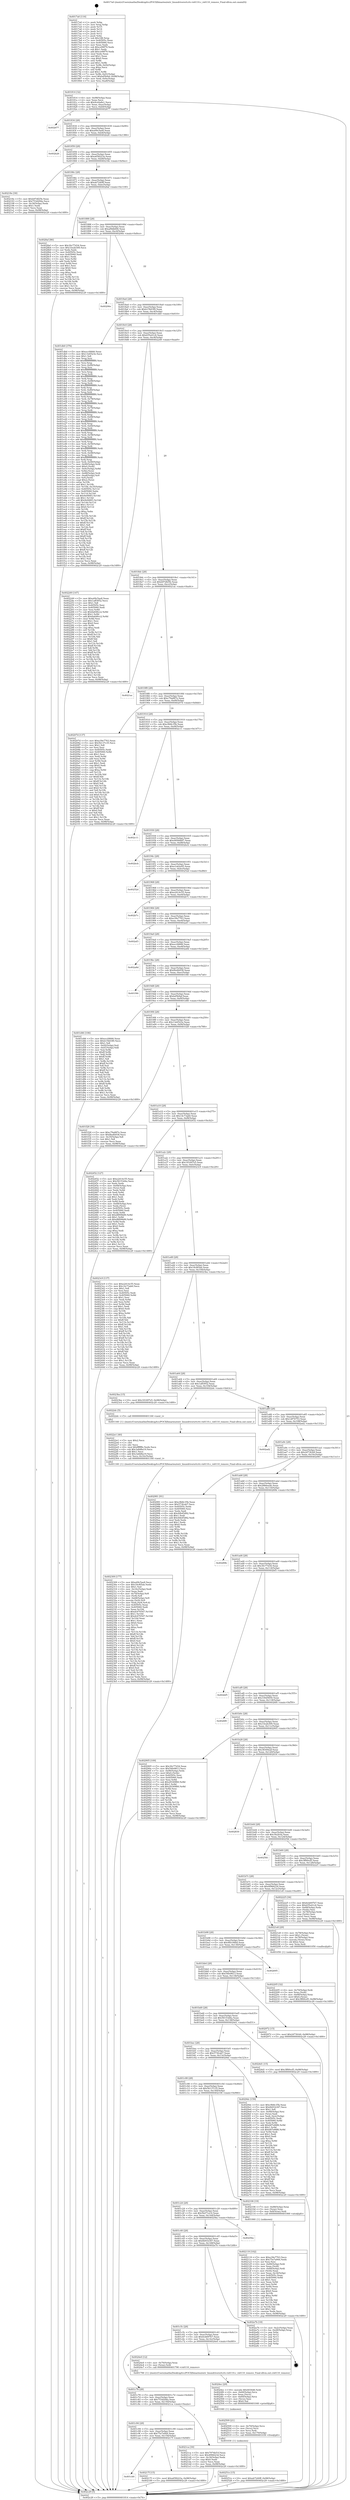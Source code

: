 digraph "0x4017a0" {
  label = "0x4017a0 (/mnt/c/Users/mathe/Desktop/tcc/POCII/binaries/extr_linuxdriversrtcrtc-rx6110.c_rx6110_remove_Final-ollvm.out::main(0))"
  labelloc = "t"
  node[shape=record]

  Entry [label="",width=0.3,height=0.3,shape=circle,fillcolor=black,style=filled]
  "0x401814" [label="{
     0x401814 [32]\l
     | [instrs]\l
     &nbsp;&nbsp;0x401814 \<+6\>: mov -0x98(%rbp),%eax\l
     &nbsp;&nbsp;0x40181a \<+2\>: mov %eax,%ecx\l
     &nbsp;&nbsp;0x40181c \<+6\>: sub $0x9ce0a8e1,%ecx\l
     &nbsp;&nbsp;0x401822 \<+6\>: mov %eax,-0xac(%rbp)\l
     &nbsp;&nbsp;0x401828 \<+6\>: mov %ecx,-0xb0(%rbp)\l
     &nbsp;&nbsp;0x40182e \<+6\>: je 0000000000402677 \<main+0xed7\>\l
  }"]
  "0x402677" [label="{
     0x402677\l
  }", style=dashed]
  "0x401834" [label="{
     0x401834 [28]\l
     | [instrs]\l
     &nbsp;&nbsp;0x401834 \<+5\>: jmp 0000000000401839 \<main+0x99\>\l
     &nbsp;&nbsp;0x401839 \<+6\>: mov -0xac(%rbp),%eax\l
     &nbsp;&nbsp;0x40183f \<+5\>: sub $0xa09c5ae8,%eax\l
     &nbsp;&nbsp;0x401844 \<+6\>: mov %eax,-0xb4(%rbp)\l
     &nbsp;&nbsp;0x40184a \<+6\>: je 0000000000402b26 \<main+0x1386\>\l
  }"]
  Exit [label="",width=0.3,height=0.3,shape=circle,fillcolor=black,style=filled,peripheries=2]
  "0x402b26" [label="{
     0x402b26\l
  }", style=dashed]
  "0x401850" [label="{
     0x401850 [28]\l
     | [instrs]\l
     &nbsp;&nbsp;0x401850 \<+5\>: jmp 0000000000401855 \<main+0xb5\>\l
     &nbsp;&nbsp;0x401855 \<+6\>: mov -0xac(%rbp),%eax\l
     &nbsp;&nbsp;0x40185b \<+5\>: sub $0xa658223a,%eax\l
     &nbsp;&nbsp;0x401860 \<+6\>: mov %eax,-0xb8(%rbp)\l
     &nbsp;&nbsp;0x401866 \<+6\>: je 000000000040218e \<main+0x9ee\>\l
  }"]
  "0x40251e" [label="{
     0x40251e [15]\l
     | [instrs]\l
     &nbsp;&nbsp;0x40251e \<+10\>: movl $0xab7240ff,-0x98(%rbp)\l
     &nbsp;&nbsp;0x402528 \<+5\>: jmp 0000000000402c29 \<main+0x1489\>\l
  }"]
  "0x40218e" [label="{
     0x40218e [30]\l
     | [instrs]\l
     &nbsp;&nbsp;0x40218e \<+5\>: mov $0xb97df25b,%eax\l
     &nbsp;&nbsp;0x402193 \<+5\>: mov $0x753d294a,%ecx\l
     &nbsp;&nbsp;0x402198 \<+3\>: mov -0x34(%rbp),%edx\l
     &nbsp;&nbsp;0x40219b \<+3\>: cmp $0x1,%edx\l
     &nbsp;&nbsp;0x40219e \<+3\>: cmovl %ecx,%eax\l
     &nbsp;&nbsp;0x4021a1 \<+6\>: mov %eax,-0x98(%rbp)\l
     &nbsp;&nbsp;0x4021a7 \<+5\>: jmp 0000000000402c29 \<main+0x1489\>\l
  }"]
  "0x40186c" [label="{
     0x40186c [28]\l
     | [instrs]\l
     &nbsp;&nbsp;0x40186c \<+5\>: jmp 0000000000401871 \<main+0xd1\>\l
     &nbsp;&nbsp;0x401871 \<+6\>: mov -0xac(%rbp),%eax\l
     &nbsp;&nbsp;0x401877 \<+5\>: sub $0xab7240ff,%eax\l
     &nbsp;&nbsp;0x40187c \<+6\>: mov %eax,-0xbc(%rbp)\l
     &nbsp;&nbsp;0x401882 \<+6\>: je 00000000004028af \<main+0x110f\>\l
  }"]
  "0x402509" [label="{
     0x402509 [21]\l
     | [instrs]\l
     &nbsp;&nbsp;0x402509 \<+4\>: mov -0x70(%rbp),%rcx\l
     &nbsp;&nbsp;0x40250d \<+3\>: mov (%rcx),%rcx\l
     &nbsp;&nbsp;0x402510 \<+3\>: mov %rcx,%rdi\l
     &nbsp;&nbsp;0x402513 \<+6\>: mov %eax,-0x170(%rbp)\l
     &nbsp;&nbsp;0x402519 \<+5\>: call 0000000000401030 \<free@plt\>\l
     | [calls]\l
     &nbsp;&nbsp;0x401030 \{1\} (unknown)\l
  }"]
  "0x4028af" [label="{
     0x4028af [86]\l
     | [instrs]\l
     &nbsp;&nbsp;0x4028af \<+5\>: mov $0x30c77d34,%eax\l
     &nbsp;&nbsp;0x4028b4 \<+5\>: mov $0x33e2b309,%ecx\l
     &nbsp;&nbsp;0x4028b9 \<+2\>: xor %edx,%edx\l
     &nbsp;&nbsp;0x4028bb \<+7\>: mov 0x40505c,%esi\l
     &nbsp;&nbsp;0x4028c2 \<+7\>: mov 0x405060,%edi\l
     &nbsp;&nbsp;0x4028c9 \<+3\>: sub $0x1,%edx\l
     &nbsp;&nbsp;0x4028cc \<+3\>: mov %esi,%r8d\l
     &nbsp;&nbsp;0x4028cf \<+3\>: add %edx,%r8d\l
     &nbsp;&nbsp;0x4028d2 \<+4\>: imul %r8d,%esi\l
     &nbsp;&nbsp;0x4028d6 \<+3\>: and $0x1,%esi\l
     &nbsp;&nbsp;0x4028d9 \<+3\>: cmp $0x0,%esi\l
     &nbsp;&nbsp;0x4028dc \<+4\>: sete %r9b\l
     &nbsp;&nbsp;0x4028e0 \<+3\>: cmp $0xa,%edi\l
     &nbsp;&nbsp;0x4028e3 \<+4\>: setl %r10b\l
     &nbsp;&nbsp;0x4028e7 \<+3\>: mov %r9b,%r11b\l
     &nbsp;&nbsp;0x4028ea \<+3\>: and %r10b,%r11b\l
     &nbsp;&nbsp;0x4028ed \<+3\>: xor %r10b,%r9b\l
     &nbsp;&nbsp;0x4028f0 \<+3\>: or %r9b,%r11b\l
     &nbsp;&nbsp;0x4028f3 \<+4\>: test $0x1,%r11b\l
     &nbsp;&nbsp;0x4028f7 \<+3\>: cmovne %ecx,%eax\l
     &nbsp;&nbsp;0x4028fa \<+6\>: mov %eax,-0x98(%rbp)\l
     &nbsp;&nbsp;0x402900 \<+5\>: jmp 0000000000402c29 \<main+0x1489\>\l
  }"]
  "0x401888" [label="{
     0x401888 [28]\l
     | [instrs]\l
     &nbsp;&nbsp;0x401888 \<+5\>: jmp 000000000040188d \<main+0xed\>\l
     &nbsp;&nbsp;0x40188d \<+6\>: mov -0xac(%rbp),%eax\l
     &nbsp;&nbsp;0x401893 \<+5\>: sub $0xaf9db606,%eax\l
     &nbsp;&nbsp;0x401898 \<+6\>: mov %eax,-0xc0(%rbp)\l
     &nbsp;&nbsp;0x40189e \<+6\>: je 000000000040206e \<main+0x8ce\>\l
  }"]
  "0x4024ec" [label="{
     0x4024ec [29]\l
     | [instrs]\l
     &nbsp;&nbsp;0x4024ec \<+10\>: movabs $0x4030d6,%rdi\l
     &nbsp;&nbsp;0x4024f6 \<+4\>: mov -0x60(%rbp),%rcx\l
     &nbsp;&nbsp;0x4024fa \<+2\>: mov %eax,(%rcx)\l
     &nbsp;&nbsp;0x4024fc \<+4\>: mov -0x60(%rbp),%rcx\l
     &nbsp;&nbsp;0x402500 \<+2\>: mov (%rcx),%esi\l
     &nbsp;&nbsp;0x402502 \<+2\>: mov $0x0,%al\l
     &nbsp;&nbsp;0x402504 \<+5\>: call 0000000000401040 \<printf@plt\>\l
     | [calls]\l
     &nbsp;&nbsp;0x401040 \{1\} (unknown)\l
  }"]
  "0x40206e" [label="{
     0x40206e\l
  }", style=dashed]
  "0x4018a4" [label="{
     0x4018a4 [28]\l
     | [instrs]\l
     &nbsp;&nbsp;0x4018a4 \<+5\>: jmp 00000000004018a9 \<main+0x109\>\l
     &nbsp;&nbsp;0x4018a9 \<+6\>: mov -0xac(%rbp),%eax\l
     &nbsp;&nbsp;0x4018af \<+5\>: sub $0xb15b03f0,%eax\l
     &nbsp;&nbsp;0x4018b4 \<+6\>: mov %eax,-0xc4(%rbp)\l
     &nbsp;&nbsp;0x4018ba \<+6\>: je 0000000000401db0 \<main+0x610\>\l
  }"]
  "0x402309" [label="{
     0x402309 [177]\l
     | [instrs]\l
     &nbsp;&nbsp;0x402309 \<+5\>: mov $0xa09c5ae8,%ecx\l
     &nbsp;&nbsp;0x40230e \<+5\>: mov $0x18cf65ab,%edx\l
     &nbsp;&nbsp;0x402313 \<+3\>: mov $0x1,%sil\l
     &nbsp;&nbsp;0x402316 \<+6\>: mov -0x16c(%rbp),%edi\l
     &nbsp;&nbsp;0x40231c \<+3\>: imul %eax,%edi\l
     &nbsp;&nbsp;0x40231f \<+4\>: mov -0x70(%rbp),%r8\l
     &nbsp;&nbsp;0x402323 \<+3\>: mov (%r8),%r8\l
     &nbsp;&nbsp;0x402326 \<+4\>: mov -0x68(%rbp),%r9\l
     &nbsp;&nbsp;0x40232a \<+3\>: movslq (%r9),%r9\l
     &nbsp;&nbsp;0x40232d \<+4\>: mov %edi,(%r8,%r9,4)\l
     &nbsp;&nbsp;0x402331 \<+7\>: mov 0x40505c,%eax\l
     &nbsp;&nbsp;0x402338 \<+7\>: mov 0x405060,%edi\l
     &nbsp;&nbsp;0x40233f \<+3\>: mov %eax,%r10d\l
     &nbsp;&nbsp;0x402342 \<+7\>: sub $0xdc670547,%r10d\l
     &nbsp;&nbsp;0x402349 \<+4\>: sub $0x1,%r10d\l
     &nbsp;&nbsp;0x40234d \<+7\>: add $0xdc670547,%r10d\l
     &nbsp;&nbsp;0x402354 \<+4\>: imul %r10d,%eax\l
     &nbsp;&nbsp;0x402358 \<+3\>: and $0x1,%eax\l
     &nbsp;&nbsp;0x40235b \<+3\>: cmp $0x0,%eax\l
     &nbsp;&nbsp;0x40235e \<+4\>: sete %r11b\l
     &nbsp;&nbsp;0x402362 \<+3\>: cmp $0xa,%edi\l
     &nbsp;&nbsp;0x402365 \<+3\>: setl %bl\l
     &nbsp;&nbsp;0x402368 \<+3\>: mov %r11b,%r14b\l
     &nbsp;&nbsp;0x40236b \<+4\>: xor $0xff,%r14b\l
     &nbsp;&nbsp;0x40236f \<+3\>: mov %bl,%r15b\l
     &nbsp;&nbsp;0x402372 \<+4\>: xor $0xff,%r15b\l
     &nbsp;&nbsp;0x402376 \<+4\>: xor $0x0,%sil\l
     &nbsp;&nbsp;0x40237a \<+3\>: mov %r14b,%r12b\l
     &nbsp;&nbsp;0x40237d \<+4\>: and $0x0,%r12b\l
     &nbsp;&nbsp;0x402381 \<+3\>: and %sil,%r11b\l
     &nbsp;&nbsp;0x402384 \<+3\>: mov %r15b,%r13b\l
     &nbsp;&nbsp;0x402387 \<+4\>: and $0x0,%r13b\l
     &nbsp;&nbsp;0x40238b \<+3\>: and %sil,%bl\l
     &nbsp;&nbsp;0x40238e \<+3\>: or %r11b,%r12b\l
     &nbsp;&nbsp;0x402391 \<+3\>: or %bl,%r13b\l
     &nbsp;&nbsp;0x402394 \<+3\>: xor %r13b,%r12b\l
     &nbsp;&nbsp;0x402397 \<+3\>: or %r15b,%r14b\l
     &nbsp;&nbsp;0x40239a \<+4\>: xor $0xff,%r14b\l
     &nbsp;&nbsp;0x40239e \<+4\>: or $0x0,%sil\l
     &nbsp;&nbsp;0x4023a2 \<+3\>: and %sil,%r14b\l
     &nbsp;&nbsp;0x4023a5 \<+3\>: or %r14b,%r12b\l
     &nbsp;&nbsp;0x4023a8 \<+4\>: test $0x1,%r12b\l
     &nbsp;&nbsp;0x4023ac \<+3\>: cmovne %edx,%ecx\l
     &nbsp;&nbsp;0x4023af \<+6\>: mov %ecx,-0x98(%rbp)\l
     &nbsp;&nbsp;0x4023b5 \<+5\>: jmp 0000000000402c29 \<main+0x1489\>\l
  }"]
  "0x401db0" [label="{
     0x401db0 [376]\l
     | [instrs]\l
     &nbsp;&nbsp;0x401db0 \<+5\>: mov $0xeccfd666,%eax\l
     &nbsp;&nbsp;0x401db5 \<+5\>: mov $0x13e6523e,%ecx\l
     &nbsp;&nbsp;0x401dba \<+2\>: mov $0x1,%dl\l
     &nbsp;&nbsp;0x401dbc \<+3\>: mov %rsp,%rsi\l
     &nbsp;&nbsp;0x401dbf \<+4\>: add $0xfffffffffffffff0,%rsi\l
     &nbsp;&nbsp;0x401dc3 \<+3\>: mov %rsi,%rsp\l
     &nbsp;&nbsp;0x401dc6 \<+7\>: mov %rsi,-0x90(%rbp)\l
     &nbsp;&nbsp;0x401dcd \<+3\>: mov %rsp,%rsi\l
     &nbsp;&nbsp;0x401dd0 \<+4\>: add $0xfffffffffffffff0,%rsi\l
     &nbsp;&nbsp;0x401dd4 \<+3\>: mov %rsi,%rsp\l
     &nbsp;&nbsp;0x401dd7 \<+3\>: mov %rsp,%rdi\l
     &nbsp;&nbsp;0x401dda \<+4\>: add $0xfffffffffffffff0,%rdi\l
     &nbsp;&nbsp;0x401dde \<+3\>: mov %rdi,%rsp\l
     &nbsp;&nbsp;0x401de1 \<+7\>: mov %rdi,-0x88(%rbp)\l
     &nbsp;&nbsp;0x401de8 \<+3\>: mov %rsp,%rdi\l
     &nbsp;&nbsp;0x401deb \<+4\>: add $0xfffffffffffffff0,%rdi\l
     &nbsp;&nbsp;0x401def \<+3\>: mov %rdi,%rsp\l
     &nbsp;&nbsp;0x401df2 \<+4\>: mov %rdi,-0x80(%rbp)\l
     &nbsp;&nbsp;0x401df6 \<+3\>: mov %rsp,%rdi\l
     &nbsp;&nbsp;0x401df9 \<+4\>: add $0xfffffffffffffff0,%rdi\l
     &nbsp;&nbsp;0x401dfd \<+3\>: mov %rdi,%rsp\l
     &nbsp;&nbsp;0x401e00 \<+4\>: mov %rdi,-0x78(%rbp)\l
     &nbsp;&nbsp;0x401e04 \<+3\>: mov %rsp,%rdi\l
     &nbsp;&nbsp;0x401e07 \<+4\>: add $0xfffffffffffffff0,%rdi\l
     &nbsp;&nbsp;0x401e0b \<+3\>: mov %rdi,%rsp\l
     &nbsp;&nbsp;0x401e0e \<+4\>: mov %rdi,-0x70(%rbp)\l
     &nbsp;&nbsp;0x401e12 \<+3\>: mov %rsp,%rdi\l
     &nbsp;&nbsp;0x401e15 \<+4\>: add $0xfffffffffffffff0,%rdi\l
     &nbsp;&nbsp;0x401e19 \<+3\>: mov %rdi,%rsp\l
     &nbsp;&nbsp;0x401e1c \<+4\>: mov %rdi,-0x68(%rbp)\l
     &nbsp;&nbsp;0x401e20 \<+3\>: mov %rsp,%rdi\l
     &nbsp;&nbsp;0x401e23 \<+4\>: add $0xfffffffffffffff0,%rdi\l
     &nbsp;&nbsp;0x401e27 \<+3\>: mov %rdi,%rsp\l
     &nbsp;&nbsp;0x401e2a \<+4\>: mov %rdi,-0x60(%rbp)\l
     &nbsp;&nbsp;0x401e2e \<+3\>: mov %rsp,%rdi\l
     &nbsp;&nbsp;0x401e31 \<+4\>: add $0xfffffffffffffff0,%rdi\l
     &nbsp;&nbsp;0x401e35 \<+3\>: mov %rdi,%rsp\l
     &nbsp;&nbsp;0x401e38 \<+4\>: mov %rdi,-0x58(%rbp)\l
     &nbsp;&nbsp;0x401e3c \<+3\>: mov %rsp,%rdi\l
     &nbsp;&nbsp;0x401e3f \<+4\>: add $0xfffffffffffffff0,%rdi\l
     &nbsp;&nbsp;0x401e43 \<+3\>: mov %rdi,%rsp\l
     &nbsp;&nbsp;0x401e46 \<+4\>: mov %rdi,-0x50(%rbp)\l
     &nbsp;&nbsp;0x401e4a \<+3\>: mov %rsp,%rdi\l
     &nbsp;&nbsp;0x401e4d \<+4\>: add $0xfffffffffffffff0,%rdi\l
     &nbsp;&nbsp;0x401e51 \<+3\>: mov %rdi,%rsp\l
     &nbsp;&nbsp;0x401e54 \<+4\>: mov %rdi,-0x48(%rbp)\l
     &nbsp;&nbsp;0x401e58 \<+3\>: mov %rsp,%rdi\l
     &nbsp;&nbsp;0x401e5b \<+4\>: add $0xfffffffffffffff0,%rdi\l
     &nbsp;&nbsp;0x401e5f \<+3\>: mov %rdi,%rsp\l
     &nbsp;&nbsp;0x401e62 \<+4\>: mov %rdi,-0x40(%rbp)\l
     &nbsp;&nbsp;0x401e66 \<+7\>: mov -0x90(%rbp),%rdi\l
     &nbsp;&nbsp;0x401e6d \<+6\>: movl $0x0,(%rdi)\l
     &nbsp;&nbsp;0x401e73 \<+7\>: mov -0x9c(%rbp),%r8d\l
     &nbsp;&nbsp;0x401e7a \<+3\>: mov %r8d,(%rsi)\l
     &nbsp;&nbsp;0x401e7d \<+7\>: mov -0x88(%rbp),%rdi\l
     &nbsp;&nbsp;0x401e84 \<+7\>: mov -0xa8(%rbp),%r9\l
     &nbsp;&nbsp;0x401e8b \<+3\>: mov %r9,(%rdi)\l
     &nbsp;&nbsp;0x401e8e \<+3\>: cmpl $0x2,(%rsi)\l
     &nbsp;&nbsp;0x401e91 \<+4\>: setne %r10b\l
     &nbsp;&nbsp;0x401e95 \<+4\>: and $0x1,%r10b\l
     &nbsp;&nbsp;0x401e99 \<+4\>: mov %r10b,-0x35(%rbp)\l
     &nbsp;&nbsp;0x401e9d \<+8\>: mov 0x40505c,%r11d\l
     &nbsp;&nbsp;0x401ea5 \<+7\>: mov 0x405060,%ebx\l
     &nbsp;&nbsp;0x401eac \<+3\>: mov %r11d,%r14d\l
     &nbsp;&nbsp;0x401eaf \<+7\>: sub $0x9e948f3,%r14d\l
     &nbsp;&nbsp;0x401eb6 \<+4\>: sub $0x1,%r14d\l
     &nbsp;&nbsp;0x401eba \<+7\>: add $0x9e948f3,%r14d\l
     &nbsp;&nbsp;0x401ec1 \<+4\>: imul %r14d,%r11d\l
     &nbsp;&nbsp;0x401ec5 \<+4\>: and $0x1,%r11d\l
     &nbsp;&nbsp;0x401ec9 \<+4\>: cmp $0x0,%r11d\l
     &nbsp;&nbsp;0x401ecd \<+4\>: sete %r10b\l
     &nbsp;&nbsp;0x401ed1 \<+3\>: cmp $0xa,%ebx\l
     &nbsp;&nbsp;0x401ed4 \<+4\>: setl %r15b\l
     &nbsp;&nbsp;0x401ed8 \<+3\>: mov %r10b,%r12b\l
     &nbsp;&nbsp;0x401edb \<+4\>: xor $0xff,%r12b\l
     &nbsp;&nbsp;0x401edf \<+3\>: mov %r15b,%r13b\l
     &nbsp;&nbsp;0x401ee2 \<+4\>: xor $0xff,%r13b\l
     &nbsp;&nbsp;0x401ee6 \<+3\>: xor $0x1,%dl\l
     &nbsp;&nbsp;0x401ee9 \<+3\>: mov %r12b,%sil\l
     &nbsp;&nbsp;0x401eec \<+4\>: and $0xff,%sil\l
     &nbsp;&nbsp;0x401ef0 \<+3\>: and %dl,%r10b\l
     &nbsp;&nbsp;0x401ef3 \<+3\>: mov %r13b,%dil\l
     &nbsp;&nbsp;0x401ef6 \<+4\>: and $0xff,%dil\l
     &nbsp;&nbsp;0x401efa \<+3\>: and %dl,%r15b\l
     &nbsp;&nbsp;0x401efd \<+3\>: or %r10b,%sil\l
     &nbsp;&nbsp;0x401f00 \<+3\>: or %r15b,%dil\l
     &nbsp;&nbsp;0x401f03 \<+3\>: xor %dil,%sil\l
     &nbsp;&nbsp;0x401f06 \<+3\>: or %r13b,%r12b\l
     &nbsp;&nbsp;0x401f09 \<+4\>: xor $0xff,%r12b\l
     &nbsp;&nbsp;0x401f0d \<+3\>: or $0x1,%dl\l
     &nbsp;&nbsp;0x401f10 \<+3\>: and %dl,%r12b\l
     &nbsp;&nbsp;0x401f13 \<+3\>: or %r12b,%sil\l
     &nbsp;&nbsp;0x401f16 \<+4\>: test $0x1,%sil\l
     &nbsp;&nbsp;0x401f1a \<+3\>: cmovne %ecx,%eax\l
     &nbsp;&nbsp;0x401f1d \<+6\>: mov %eax,-0x98(%rbp)\l
     &nbsp;&nbsp;0x401f23 \<+5\>: jmp 0000000000402c29 \<main+0x1489\>\l
  }"]
  "0x4018c0" [label="{
     0x4018c0 [28]\l
     | [instrs]\l
     &nbsp;&nbsp;0x4018c0 \<+5\>: jmp 00000000004018c5 \<main+0x125\>\l
     &nbsp;&nbsp;0x4018c5 \<+6\>: mov -0xac(%rbp),%eax\l
     &nbsp;&nbsp;0x4018cb \<+5\>: sub $0xb55e41c6,%eax\l
     &nbsp;&nbsp;0x4018d0 \<+6\>: mov %eax,-0xc8(%rbp)\l
     &nbsp;&nbsp;0x4018d6 \<+6\>: je 0000000000402249 \<main+0xaa9\>\l
  }"]
  "0x4022e1" [label="{
     0x4022e1 [40]\l
     | [instrs]\l
     &nbsp;&nbsp;0x4022e1 \<+5\>: mov $0x2,%ecx\l
     &nbsp;&nbsp;0x4022e6 \<+1\>: cltd\l
     &nbsp;&nbsp;0x4022e7 \<+2\>: idiv %ecx\l
     &nbsp;&nbsp;0x4022e9 \<+6\>: imul $0xfffffffe,%edx,%ecx\l
     &nbsp;&nbsp;0x4022ef \<+6\>: sub $0x3a8d8a19,%ecx\l
     &nbsp;&nbsp;0x4022f5 \<+3\>: add $0x1,%ecx\l
     &nbsp;&nbsp;0x4022f8 \<+6\>: add $0x3a8d8a19,%ecx\l
     &nbsp;&nbsp;0x4022fe \<+6\>: mov %ecx,-0x16c(%rbp)\l
     &nbsp;&nbsp;0x402304 \<+5\>: call 0000000000401160 \<next_i\>\l
     | [calls]\l
     &nbsp;&nbsp;0x401160 \{1\} (/mnt/c/Users/mathe/Desktop/tcc/POCII/binaries/extr_linuxdriversrtcrtc-rx6110.c_rx6110_remove_Final-ollvm.out::next_i)\l
  }"]
  "0x402249" [label="{
     0x402249 [147]\l
     | [instrs]\l
     &nbsp;&nbsp;0x402249 \<+5\>: mov $0xa09c5ae8,%eax\l
     &nbsp;&nbsp;0x40224e \<+5\>: mov $0x1aff3952,%ecx\l
     &nbsp;&nbsp;0x402253 \<+2\>: mov $0x1,%dl\l
     &nbsp;&nbsp;0x402255 \<+7\>: mov 0x40505c,%esi\l
     &nbsp;&nbsp;0x40225c \<+7\>: mov 0x405060,%edi\l
     &nbsp;&nbsp;0x402263 \<+3\>: mov %esi,%r8d\l
     &nbsp;&nbsp;0x402266 \<+7\>: sub $0x6a648cc2,%r8d\l
     &nbsp;&nbsp;0x40226d \<+4\>: sub $0x1,%r8d\l
     &nbsp;&nbsp;0x402271 \<+7\>: add $0x6a648cc2,%r8d\l
     &nbsp;&nbsp;0x402278 \<+4\>: imul %r8d,%esi\l
     &nbsp;&nbsp;0x40227c \<+3\>: and $0x1,%esi\l
     &nbsp;&nbsp;0x40227f \<+3\>: cmp $0x0,%esi\l
     &nbsp;&nbsp;0x402282 \<+4\>: sete %r9b\l
     &nbsp;&nbsp;0x402286 \<+3\>: cmp $0xa,%edi\l
     &nbsp;&nbsp;0x402289 \<+4\>: setl %r10b\l
     &nbsp;&nbsp;0x40228d \<+3\>: mov %r9b,%r11b\l
     &nbsp;&nbsp;0x402290 \<+4\>: xor $0xff,%r11b\l
     &nbsp;&nbsp;0x402294 \<+3\>: mov %r10b,%bl\l
     &nbsp;&nbsp;0x402297 \<+3\>: xor $0xff,%bl\l
     &nbsp;&nbsp;0x40229a \<+3\>: xor $0x1,%dl\l
     &nbsp;&nbsp;0x40229d \<+3\>: mov %r11b,%r14b\l
     &nbsp;&nbsp;0x4022a0 \<+4\>: and $0xff,%r14b\l
     &nbsp;&nbsp;0x4022a4 \<+3\>: and %dl,%r9b\l
     &nbsp;&nbsp;0x4022a7 \<+3\>: mov %bl,%r15b\l
     &nbsp;&nbsp;0x4022aa \<+4\>: and $0xff,%r15b\l
     &nbsp;&nbsp;0x4022ae \<+3\>: and %dl,%r10b\l
     &nbsp;&nbsp;0x4022b1 \<+3\>: or %r9b,%r14b\l
     &nbsp;&nbsp;0x4022b4 \<+3\>: or %r10b,%r15b\l
     &nbsp;&nbsp;0x4022b7 \<+3\>: xor %r15b,%r14b\l
     &nbsp;&nbsp;0x4022ba \<+3\>: or %bl,%r11b\l
     &nbsp;&nbsp;0x4022bd \<+4\>: xor $0xff,%r11b\l
     &nbsp;&nbsp;0x4022c1 \<+3\>: or $0x1,%dl\l
     &nbsp;&nbsp;0x4022c4 \<+3\>: and %dl,%r11b\l
     &nbsp;&nbsp;0x4022c7 \<+3\>: or %r11b,%r14b\l
     &nbsp;&nbsp;0x4022ca \<+4\>: test $0x1,%r14b\l
     &nbsp;&nbsp;0x4022ce \<+3\>: cmovne %ecx,%eax\l
     &nbsp;&nbsp;0x4022d1 \<+6\>: mov %eax,-0x98(%rbp)\l
     &nbsp;&nbsp;0x4022d7 \<+5\>: jmp 0000000000402c29 \<main+0x1489\>\l
  }"]
  "0x4018dc" [label="{
     0x4018dc [28]\l
     | [instrs]\l
     &nbsp;&nbsp;0x4018dc \<+5\>: jmp 00000000004018e1 \<main+0x141\>\l
     &nbsp;&nbsp;0x4018e1 \<+6\>: mov -0xac(%rbp),%eax\l
     &nbsp;&nbsp;0x4018e7 \<+5\>: sub $0xb97df25b,%eax\l
     &nbsp;&nbsp;0x4018ec \<+6\>: mov %eax,-0xcc(%rbp)\l
     &nbsp;&nbsp;0x4018f2 \<+6\>: je 00000000004021ac \<main+0xa0c\>\l
  }"]
  "0x402205" [label="{
     0x402205 [32]\l
     | [instrs]\l
     &nbsp;&nbsp;0x402205 \<+4\>: mov -0x70(%rbp),%rdi\l
     &nbsp;&nbsp;0x402209 \<+3\>: mov %rax,(%rdi)\l
     &nbsp;&nbsp;0x40220c \<+4\>: mov -0x68(%rbp),%rax\l
     &nbsp;&nbsp;0x402210 \<+6\>: movl $0x0,(%rax)\l
     &nbsp;&nbsp;0x402216 \<+10\>: movl $0x3ff49cd5,-0x98(%rbp)\l
     &nbsp;&nbsp;0x402220 \<+5\>: jmp 0000000000402c29 \<main+0x1489\>\l
  }"]
  "0x4021ac" [label="{
     0x4021ac\l
  }", style=dashed]
  "0x4018f8" [label="{
     0x4018f8 [28]\l
     | [instrs]\l
     &nbsp;&nbsp;0x4018f8 \<+5\>: jmp 00000000004018fd \<main+0x15d\>\l
     &nbsp;&nbsp;0x4018fd \<+6\>: mov -0xac(%rbp),%eax\l
     &nbsp;&nbsp;0x401903 \<+5\>: sub $0xc79a887e,%eax\l
     &nbsp;&nbsp;0x401908 \<+6\>: mov %eax,-0xd0(%rbp)\l
     &nbsp;&nbsp;0x40190e \<+6\>: je 000000000040207d \<main+0x8dd\>\l
  }"]
  "0x401cb0" [label="{
     0x401cb0\l
  }", style=dashed]
  "0x40207d" [label="{
     0x40207d [137]\l
     | [instrs]\l
     &nbsp;&nbsp;0x40207d \<+5\>: mov $0xe39e7763,%eax\l
     &nbsp;&nbsp;0x402082 \<+5\>: mov $0x5b137c35,%ecx\l
     &nbsp;&nbsp;0x402087 \<+2\>: mov $0x1,%dl\l
     &nbsp;&nbsp;0x402089 \<+2\>: xor %esi,%esi\l
     &nbsp;&nbsp;0x40208b \<+7\>: mov 0x40505c,%edi\l
     &nbsp;&nbsp;0x402092 \<+8\>: mov 0x405060,%r8d\l
     &nbsp;&nbsp;0x40209a \<+3\>: sub $0x1,%esi\l
     &nbsp;&nbsp;0x40209d \<+3\>: mov %edi,%r9d\l
     &nbsp;&nbsp;0x4020a0 \<+3\>: add %esi,%r9d\l
     &nbsp;&nbsp;0x4020a3 \<+4\>: imul %r9d,%edi\l
     &nbsp;&nbsp;0x4020a7 \<+3\>: and $0x1,%edi\l
     &nbsp;&nbsp;0x4020aa \<+3\>: cmp $0x0,%edi\l
     &nbsp;&nbsp;0x4020ad \<+4\>: sete %r10b\l
     &nbsp;&nbsp;0x4020b1 \<+4\>: cmp $0xa,%r8d\l
     &nbsp;&nbsp;0x4020b5 \<+4\>: setl %r11b\l
     &nbsp;&nbsp;0x4020b9 \<+3\>: mov %r10b,%bl\l
     &nbsp;&nbsp;0x4020bc \<+3\>: xor $0xff,%bl\l
     &nbsp;&nbsp;0x4020bf \<+3\>: mov %r11b,%r14b\l
     &nbsp;&nbsp;0x4020c2 \<+4\>: xor $0xff,%r14b\l
     &nbsp;&nbsp;0x4020c6 \<+3\>: xor $0x0,%dl\l
     &nbsp;&nbsp;0x4020c9 \<+3\>: mov %bl,%r15b\l
     &nbsp;&nbsp;0x4020cc \<+4\>: and $0x0,%r15b\l
     &nbsp;&nbsp;0x4020d0 \<+3\>: and %dl,%r10b\l
     &nbsp;&nbsp;0x4020d3 \<+3\>: mov %r14b,%r12b\l
     &nbsp;&nbsp;0x4020d6 \<+4\>: and $0x0,%r12b\l
     &nbsp;&nbsp;0x4020da \<+3\>: and %dl,%r11b\l
     &nbsp;&nbsp;0x4020dd \<+3\>: or %r10b,%r15b\l
     &nbsp;&nbsp;0x4020e0 \<+3\>: or %r11b,%r12b\l
     &nbsp;&nbsp;0x4020e3 \<+3\>: xor %r12b,%r15b\l
     &nbsp;&nbsp;0x4020e6 \<+3\>: or %r14b,%bl\l
     &nbsp;&nbsp;0x4020e9 \<+3\>: xor $0xff,%bl\l
     &nbsp;&nbsp;0x4020ec \<+3\>: or $0x0,%dl\l
     &nbsp;&nbsp;0x4020ef \<+2\>: and %dl,%bl\l
     &nbsp;&nbsp;0x4020f1 \<+3\>: or %bl,%r15b\l
     &nbsp;&nbsp;0x4020f4 \<+4\>: test $0x1,%r15b\l
     &nbsp;&nbsp;0x4020f8 \<+3\>: cmovne %ecx,%eax\l
     &nbsp;&nbsp;0x4020fb \<+6\>: mov %eax,-0x98(%rbp)\l
     &nbsp;&nbsp;0x402101 \<+5\>: jmp 0000000000402c29 \<main+0x1489\>\l
  }"]
  "0x401914" [label="{
     0x401914 [28]\l
     | [instrs]\l
     &nbsp;&nbsp;0x401914 \<+5\>: jmp 0000000000401919 \<main+0x179\>\l
     &nbsp;&nbsp;0x401919 \<+6\>: mov -0xac(%rbp),%eax\l
     &nbsp;&nbsp;0x40191f \<+5\>: sub $0xc9b8c35b,%eax\l
     &nbsp;&nbsp;0x401924 \<+6\>: mov %eax,-0xd4(%rbp)\l
     &nbsp;&nbsp;0x40192a \<+6\>: je 0000000000402c11 \<main+0x1471\>\l
  }"]
  "0x40217f" [label="{
     0x40217f [15]\l
     | [instrs]\l
     &nbsp;&nbsp;0x40217f \<+10\>: movl $0xa658223a,-0x98(%rbp)\l
     &nbsp;&nbsp;0x402189 \<+5\>: jmp 0000000000402c29 \<main+0x1489\>\l
  }"]
  "0x402c11" [label="{
     0x402c11\l
  }", style=dashed]
  "0x401930" [label="{
     0x401930 [28]\l
     | [instrs]\l
     &nbsp;&nbsp;0x401930 \<+5\>: jmp 0000000000401935 \<main+0x195\>\l
     &nbsp;&nbsp;0x401935 \<+6\>: mov -0xac(%rbp),%eax\l
     &nbsp;&nbsp;0x40193b \<+5\>: sub $0xd409db87,%eax\l
     &nbsp;&nbsp;0x401940 \<+6\>: mov %eax,-0xd8(%rbp)\l
     &nbsp;&nbsp;0x401946 \<+6\>: je 0000000000402bcb \<main+0x142b\>\l
  }"]
  "0x401c94" [label="{
     0x401c94 [28]\l
     | [instrs]\l
     &nbsp;&nbsp;0x401c94 \<+5\>: jmp 0000000000401c99 \<main+0x4f9\>\l
     &nbsp;&nbsp;0x401c99 \<+6\>: mov -0xac(%rbp),%eax\l
     &nbsp;&nbsp;0x401c9f \<+5\>: sub $0x75a7a944,%eax\l
     &nbsp;&nbsp;0x401ca4 \<+6\>: mov %eax,-0x154(%rbp)\l
     &nbsp;&nbsp;0x401caa \<+6\>: je 000000000040217f \<main+0x9df\>\l
  }"]
  "0x402bcb" [label="{
     0x402bcb\l
  }", style=dashed]
  "0x40194c" [label="{
     0x40194c [28]\l
     | [instrs]\l
     &nbsp;&nbsp;0x40194c \<+5\>: jmp 0000000000401951 \<main+0x1b1\>\l
     &nbsp;&nbsp;0x401951 \<+6\>: mov -0xac(%rbp),%eax\l
     &nbsp;&nbsp;0x401957 \<+5\>: sub $0xe1e62e95,%eax\l
     &nbsp;&nbsp;0x40195c \<+6\>: mov %eax,-0xdc(%rbp)\l
     &nbsp;&nbsp;0x401962 \<+6\>: je 000000000040252d \<main+0xd8d\>\l
  }"]
  "0x4021ca" [label="{
     0x4021ca [30]\l
     | [instrs]\l
     &nbsp;&nbsp;0x4021ca \<+5\>: mov $0x7974b51f,%eax\l
     &nbsp;&nbsp;0x4021cf \<+5\>: mov $0x4f96623d,%ecx\l
     &nbsp;&nbsp;0x4021d4 \<+3\>: mov -0x34(%rbp),%edx\l
     &nbsp;&nbsp;0x4021d7 \<+3\>: cmp $0x0,%edx\l
     &nbsp;&nbsp;0x4021da \<+3\>: cmove %ecx,%eax\l
     &nbsp;&nbsp;0x4021dd \<+6\>: mov %eax,-0x98(%rbp)\l
     &nbsp;&nbsp;0x4021e3 \<+5\>: jmp 0000000000402c29 \<main+0x1489\>\l
  }"]
  "0x40252d" [label="{
     0x40252d\l
  }", style=dashed]
  "0x401968" [label="{
     0x401968 [28]\l
     | [instrs]\l
     &nbsp;&nbsp;0x401968 \<+5\>: jmp 000000000040196d \<main+0x1cd\>\l
     &nbsp;&nbsp;0x40196d \<+6\>: mov -0xac(%rbp),%eax\l
     &nbsp;&nbsp;0x401973 \<+5\>: sub $0xe2414c55,%eax\l
     &nbsp;&nbsp;0x401978 \<+6\>: mov %eax,-0xe0(%rbp)\l
     &nbsp;&nbsp;0x40197e \<+6\>: je 0000000000402b7c \<main+0x13dc\>\l
  }"]
  "0x401c78" [label="{
     0x401c78 [28]\l
     | [instrs]\l
     &nbsp;&nbsp;0x401c78 \<+5\>: jmp 0000000000401c7d \<main+0x4dd\>\l
     &nbsp;&nbsp;0x401c7d \<+6\>: mov -0xac(%rbp),%eax\l
     &nbsp;&nbsp;0x401c83 \<+5\>: sub $0x753d294a,%eax\l
     &nbsp;&nbsp;0x401c88 \<+6\>: mov %eax,-0x150(%rbp)\l
     &nbsp;&nbsp;0x401c8e \<+6\>: je 00000000004021ca \<main+0xa2a\>\l
  }"]
  "0x402b7c" [label="{
     0x402b7c\l
  }", style=dashed]
  "0x401984" [label="{
     0x401984 [28]\l
     | [instrs]\l
     &nbsp;&nbsp;0x401984 \<+5\>: jmp 0000000000401989 \<main+0x1e9\>\l
     &nbsp;&nbsp;0x401989 \<+6\>: mov -0xac(%rbp),%eax\l
     &nbsp;&nbsp;0x40198f \<+5\>: sub $0xe39e7763,%eax\l
     &nbsp;&nbsp;0x401994 \<+6\>: mov %eax,-0xe4(%rbp)\l
     &nbsp;&nbsp;0x40199a \<+6\>: je 0000000000402af3 \<main+0x1353\>\l
  }"]
  "0x4024e0" [label="{
     0x4024e0 [12]\l
     | [instrs]\l
     &nbsp;&nbsp;0x4024e0 \<+4\>: mov -0x70(%rbp),%rax\l
     &nbsp;&nbsp;0x4024e4 \<+3\>: mov (%rax),%rdi\l
     &nbsp;&nbsp;0x4024e7 \<+5\>: call 0000000000401790 \<rx6110_remove\>\l
     | [calls]\l
     &nbsp;&nbsp;0x401790 \{1\} (/mnt/c/Users/mathe/Desktop/tcc/POCII/binaries/extr_linuxdriversrtcrtc-rx6110.c_rx6110_remove_Final-ollvm.out::rx6110_remove)\l
  }"]
  "0x402af3" [label="{
     0x402af3\l
  }", style=dashed]
  "0x4019a0" [label="{
     0x4019a0 [28]\l
     | [instrs]\l
     &nbsp;&nbsp;0x4019a0 \<+5\>: jmp 00000000004019a5 \<main+0x205\>\l
     &nbsp;&nbsp;0x4019a5 \<+6\>: mov -0xac(%rbp),%eax\l
     &nbsp;&nbsp;0x4019ab \<+5\>: sub $0xeccfd666,%eax\l
     &nbsp;&nbsp;0x4019b0 \<+6\>: mov %eax,-0xe8(%rbp)\l
     &nbsp;&nbsp;0x4019b6 \<+6\>: je 0000000000402a8d \<main+0x12ed\>\l
  }"]
  "0x401c5c" [label="{
     0x401c5c [28]\l
     | [instrs]\l
     &nbsp;&nbsp;0x401c5c \<+5\>: jmp 0000000000401c61 \<main+0x4c1\>\l
     &nbsp;&nbsp;0x401c61 \<+6\>: mov -0xac(%rbp),%eax\l
     &nbsp;&nbsp;0x401c67 \<+5\>: sub $0x6cb697b7,%eax\l
     &nbsp;&nbsp;0x401c6c \<+6\>: mov %eax,-0x14c(%rbp)\l
     &nbsp;&nbsp;0x401c72 \<+6\>: je 00000000004024e0 \<main+0xd40\>\l
  }"]
  "0x402a8d" [label="{
     0x402a8d\l
  }", style=dashed]
  "0x4019bc" [label="{
     0x4019bc [28]\l
     | [instrs]\l
     &nbsp;&nbsp;0x4019bc \<+5\>: jmp 00000000004019c1 \<main+0x221\>\l
     &nbsp;&nbsp;0x4019c1 \<+6\>: mov -0xac(%rbp),%eax\l
     &nbsp;&nbsp;0x4019c7 \<+5\>: sub $0xf6a4b938,%eax\l
     &nbsp;&nbsp;0x4019cc \<+6\>: mov %eax,-0xec(%rbp)\l
     &nbsp;&nbsp;0x4019d2 \<+6\>: je 0000000000401f46 \<main+0x7a6\>\l
  }"]
  "0x402a7b" [label="{
     0x402a7b [18]\l
     | [instrs]\l
     &nbsp;&nbsp;0x402a7b \<+3\>: mov -0x2c(%rbp),%eax\l
     &nbsp;&nbsp;0x402a7e \<+4\>: lea -0x28(%rbp),%rsp\l
     &nbsp;&nbsp;0x402a82 \<+1\>: pop %rbx\l
     &nbsp;&nbsp;0x402a83 \<+2\>: pop %r12\l
     &nbsp;&nbsp;0x402a85 \<+2\>: pop %r13\l
     &nbsp;&nbsp;0x402a87 \<+2\>: pop %r14\l
     &nbsp;&nbsp;0x402a89 \<+2\>: pop %r15\l
     &nbsp;&nbsp;0x402a8b \<+1\>: pop %rbp\l
     &nbsp;&nbsp;0x402a8c \<+1\>: ret\l
  }"]
  "0x401f46" [label="{
     0x401f46\l
  }", style=dashed]
  "0x4019d8" [label="{
     0x4019d8 [28]\l
     | [instrs]\l
     &nbsp;&nbsp;0x4019d8 \<+5\>: jmp 00000000004019dd \<main+0x23d\>\l
     &nbsp;&nbsp;0x4019dd \<+6\>: mov -0xac(%rbp),%eax\l
     &nbsp;&nbsp;0x4019e3 \<+5\>: sub $0xbd5b9af,%eax\l
     &nbsp;&nbsp;0x4019e8 \<+6\>: mov %eax,-0xf0(%rbp)\l
     &nbsp;&nbsp;0x4019ee \<+6\>: je 0000000000401d46 \<main+0x5a6\>\l
  }"]
  "0x401c40" [label="{
     0x401c40 [28]\l
     | [instrs]\l
     &nbsp;&nbsp;0x401c40 \<+5\>: jmp 0000000000401c45 \<main+0x4a5\>\l
     &nbsp;&nbsp;0x401c45 \<+6\>: mov -0xac(%rbp),%eax\l
     &nbsp;&nbsp;0x401c4b \<+5\>: sub $0x6b91b347,%eax\l
     &nbsp;&nbsp;0x401c50 \<+6\>: mov %eax,-0x148(%rbp)\l
     &nbsp;&nbsp;0x401c56 \<+6\>: je 0000000000402a7b \<main+0x12db\>\l
  }"]
  "0x401d46" [label="{
     0x401d46 [106]\l
     | [instrs]\l
     &nbsp;&nbsp;0x401d46 \<+5\>: mov $0xeccfd666,%eax\l
     &nbsp;&nbsp;0x401d4b \<+5\>: mov $0xb15b03f0,%ecx\l
     &nbsp;&nbsp;0x401d50 \<+2\>: mov $0x1,%dl\l
     &nbsp;&nbsp;0x401d52 \<+7\>: mov -0x92(%rbp),%sil\l
     &nbsp;&nbsp;0x401d59 \<+7\>: mov -0x91(%rbp),%dil\l
     &nbsp;&nbsp;0x401d60 \<+3\>: mov %sil,%r8b\l
     &nbsp;&nbsp;0x401d63 \<+4\>: xor $0xff,%r8b\l
     &nbsp;&nbsp;0x401d67 \<+3\>: mov %dil,%r9b\l
     &nbsp;&nbsp;0x401d6a \<+4\>: xor $0xff,%r9b\l
     &nbsp;&nbsp;0x401d6e \<+3\>: xor $0x1,%dl\l
     &nbsp;&nbsp;0x401d71 \<+3\>: mov %r8b,%r10b\l
     &nbsp;&nbsp;0x401d74 \<+4\>: and $0xff,%r10b\l
     &nbsp;&nbsp;0x401d78 \<+3\>: and %dl,%sil\l
     &nbsp;&nbsp;0x401d7b \<+3\>: mov %r9b,%r11b\l
     &nbsp;&nbsp;0x401d7e \<+4\>: and $0xff,%r11b\l
     &nbsp;&nbsp;0x401d82 \<+3\>: and %dl,%dil\l
     &nbsp;&nbsp;0x401d85 \<+3\>: or %sil,%r10b\l
     &nbsp;&nbsp;0x401d88 \<+3\>: or %dil,%r11b\l
     &nbsp;&nbsp;0x401d8b \<+3\>: xor %r11b,%r10b\l
     &nbsp;&nbsp;0x401d8e \<+3\>: or %r9b,%r8b\l
     &nbsp;&nbsp;0x401d91 \<+4\>: xor $0xff,%r8b\l
     &nbsp;&nbsp;0x401d95 \<+3\>: or $0x1,%dl\l
     &nbsp;&nbsp;0x401d98 \<+3\>: and %dl,%r8b\l
     &nbsp;&nbsp;0x401d9b \<+3\>: or %r8b,%r10b\l
     &nbsp;&nbsp;0x401d9e \<+4\>: test $0x1,%r10b\l
     &nbsp;&nbsp;0x401da2 \<+3\>: cmovne %ecx,%eax\l
     &nbsp;&nbsp;0x401da5 \<+6\>: mov %eax,-0x98(%rbp)\l
     &nbsp;&nbsp;0x401dab \<+5\>: jmp 0000000000402c29 \<main+0x1489\>\l
  }"]
  "0x4019f4" [label="{
     0x4019f4 [28]\l
     | [instrs]\l
     &nbsp;&nbsp;0x4019f4 \<+5\>: jmp 00000000004019f9 \<main+0x259\>\l
     &nbsp;&nbsp;0x4019f9 \<+6\>: mov -0xac(%rbp),%eax\l
     &nbsp;&nbsp;0x4019ff \<+5\>: sub $0x13e6523e,%eax\l
     &nbsp;&nbsp;0x401a04 \<+6\>: mov %eax,-0xf4(%rbp)\l
     &nbsp;&nbsp;0x401a0a \<+6\>: je 0000000000401f28 \<main+0x788\>\l
  }"]
  "0x402c29" [label="{
     0x402c29 [5]\l
     | [instrs]\l
     &nbsp;&nbsp;0x402c29 \<+5\>: jmp 0000000000401814 \<main+0x74\>\l
  }"]
  "0x4017a0" [label="{
     0x4017a0 [116]\l
     | [instrs]\l
     &nbsp;&nbsp;0x4017a0 \<+1\>: push %rbp\l
     &nbsp;&nbsp;0x4017a1 \<+3\>: mov %rsp,%rbp\l
     &nbsp;&nbsp;0x4017a4 \<+2\>: push %r15\l
     &nbsp;&nbsp;0x4017a6 \<+2\>: push %r14\l
     &nbsp;&nbsp;0x4017a8 \<+2\>: push %r13\l
     &nbsp;&nbsp;0x4017aa \<+2\>: push %r12\l
     &nbsp;&nbsp;0x4017ac \<+1\>: push %rbx\l
     &nbsp;&nbsp;0x4017ad \<+7\>: sub $0x188,%rsp\l
     &nbsp;&nbsp;0x4017b4 \<+7\>: mov 0x40505c,%eax\l
     &nbsp;&nbsp;0x4017bb \<+7\>: mov 0x405060,%ecx\l
     &nbsp;&nbsp;0x4017c2 \<+2\>: mov %eax,%edx\l
     &nbsp;&nbsp;0x4017c4 \<+6\>: sub $0xce99f79,%edx\l
     &nbsp;&nbsp;0x4017ca \<+3\>: sub $0x1,%edx\l
     &nbsp;&nbsp;0x4017cd \<+6\>: add $0xce99f79,%edx\l
     &nbsp;&nbsp;0x4017d3 \<+3\>: imul %edx,%eax\l
     &nbsp;&nbsp;0x4017d6 \<+3\>: and $0x1,%eax\l
     &nbsp;&nbsp;0x4017d9 \<+3\>: cmp $0x0,%eax\l
     &nbsp;&nbsp;0x4017dc \<+4\>: sete %r8b\l
     &nbsp;&nbsp;0x4017e0 \<+4\>: and $0x1,%r8b\l
     &nbsp;&nbsp;0x4017e4 \<+7\>: mov %r8b,-0x92(%rbp)\l
     &nbsp;&nbsp;0x4017eb \<+3\>: cmp $0xa,%ecx\l
     &nbsp;&nbsp;0x4017ee \<+4\>: setl %r8b\l
     &nbsp;&nbsp;0x4017f2 \<+4\>: and $0x1,%r8b\l
     &nbsp;&nbsp;0x4017f6 \<+7\>: mov %r8b,-0x91(%rbp)\l
     &nbsp;&nbsp;0x4017fd \<+10\>: movl $0xbd5b9af,-0x98(%rbp)\l
     &nbsp;&nbsp;0x401807 \<+6\>: mov %edi,-0x9c(%rbp)\l
     &nbsp;&nbsp;0x40180d \<+7\>: mov %rsi,-0xa8(%rbp)\l
  }"]
  "0x40256a" [label="{
     0x40256a\l
  }", style=dashed]
  "0x402119" [label="{
     0x402119 [102]\l
     | [instrs]\l
     &nbsp;&nbsp;0x402119 \<+5\>: mov $0xe39e7763,%ecx\l
     &nbsp;&nbsp;0x40211e \<+5\>: mov $0x75a7a944,%edx\l
     &nbsp;&nbsp;0x402123 \<+2\>: xor %esi,%esi\l
     &nbsp;&nbsp;0x402125 \<+4\>: mov -0x80(%rbp),%rdi\l
     &nbsp;&nbsp;0x402129 \<+2\>: mov %eax,(%rdi)\l
     &nbsp;&nbsp;0x40212b \<+4\>: mov -0x80(%rbp),%rdi\l
     &nbsp;&nbsp;0x40212f \<+2\>: mov (%rdi),%eax\l
     &nbsp;&nbsp;0x402131 \<+3\>: mov %eax,-0x34(%rbp)\l
     &nbsp;&nbsp;0x402134 \<+7\>: mov 0x40505c,%eax\l
     &nbsp;&nbsp;0x40213b \<+8\>: mov 0x405060,%r8d\l
     &nbsp;&nbsp;0x402143 \<+3\>: sub $0x1,%esi\l
     &nbsp;&nbsp;0x402146 \<+3\>: mov %eax,%r9d\l
     &nbsp;&nbsp;0x402149 \<+3\>: add %esi,%r9d\l
     &nbsp;&nbsp;0x40214c \<+4\>: imul %r9d,%eax\l
     &nbsp;&nbsp;0x402150 \<+3\>: and $0x1,%eax\l
     &nbsp;&nbsp;0x402153 \<+3\>: cmp $0x0,%eax\l
     &nbsp;&nbsp;0x402156 \<+4\>: sete %r10b\l
     &nbsp;&nbsp;0x40215a \<+4\>: cmp $0xa,%r8d\l
     &nbsp;&nbsp;0x40215e \<+4\>: setl %r11b\l
     &nbsp;&nbsp;0x402162 \<+3\>: mov %r10b,%bl\l
     &nbsp;&nbsp;0x402165 \<+3\>: and %r11b,%bl\l
     &nbsp;&nbsp;0x402168 \<+3\>: xor %r11b,%r10b\l
     &nbsp;&nbsp;0x40216b \<+3\>: or %r10b,%bl\l
     &nbsp;&nbsp;0x40216e \<+3\>: test $0x1,%bl\l
     &nbsp;&nbsp;0x402171 \<+3\>: cmovne %edx,%ecx\l
     &nbsp;&nbsp;0x402174 \<+6\>: mov %ecx,-0x98(%rbp)\l
     &nbsp;&nbsp;0x40217a \<+5\>: jmp 0000000000402c29 \<main+0x1489\>\l
  }"]
  "0x401f28" [label="{
     0x401f28 [30]\l
     | [instrs]\l
     &nbsp;&nbsp;0x401f28 \<+5\>: mov $0xc79a887e,%eax\l
     &nbsp;&nbsp;0x401f2d \<+5\>: mov $0xf6a4b938,%ecx\l
     &nbsp;&nbsp;0x401f32 \<+3\>: mov -0x35(%rbp),%dl\l
     &nbsp;&nbsp;0x401f35 \<+3\>: test $0x1,%dl\l
     &nbsp;&nbsp;0x401f38 \<+3\>: cmovne %ecx,%eax\l
     &nbsp;&nbsp;0x401f3b \<+6\>: mov %eax,-0x98(%rbp)\l
     &nbsp;&nbsp;0x401f41 \<+5\>: jmp 0000000000402c29 \<main+0x1489\>\l
  }"]
  "0x401a10" [label="{
     0x401a10 [28]\l
     | [instrs]\l
     &nbsp;&nbsp;0x401a10 \<+5\>: jmp 0000000000401a15 \<main+0x275\>\l
     &nbsp;&nbsp;0x401a15 \<+6\>: mov -0xac(%rbp),%eax\l
     &nbsp;&nbsp;0x401a1b \<+5\>: sub $0x14c73ab0,%eax\l
     &nbsp;&nbsp;0x401a20 \<+6\>: mov %eax,-0xf8(%rbp)\l
     &nbsp;&nbsp;0x401a26 \<+6\>: je 0000000000402452 \<main+0xcb2\>\l
  }"]
  "0x401c24" [label="{
     0x401c24 [28]\l
     | [instrs]\l
     &nbsp;&nbsp;0x401c24 \<+5\>: jmp 0000000000401c29 \<main+0x489\>\l
     &nbsp;&nbsp;0x401c29 \<+6\>: mov -0xac(%rbp),%eax\l
     &nbsp;&nbsp;0x401c2f \<+5\>: sub $0x5b271a14,%eax\l
     &nbsp;&nbsp;0x401c34 \<+6\>: mov %eax,-0x144(%rbp)\l
     &nbsp;&nbsp;0x401c3a \<+6\>: je 000000000040256a \<main+0xdca\>\l
  }"]
  "0x402452" [label="{
     0x402452 [127]\l
     | [instrs]\l
     &nbsp;&nbsp;0x402452 \<+5\>: mov $0xe2414c55,%eax\l
     &nbsp;&nbsp;0x402457 \<+5\>: mov $0x56153d4a,%ecx\l
     &nbsp;&nbsp;0x40245c \<+2\>: xor %edx,%edx\l
     &nbsp;&nbsp;0x40245e \<+4\>: mov -0x68(%rbp),%rsi\l
     &nbsp;&nbsp;0x402462 \<+2\>: mov (%rsi),%edi\l
     &nbsp;&nbsp;0x402464 \<+3\>: mov %edx,%r8d\l
     &nbsp;&nbsp;0x402467 \<+3\>: sub %edi,%r8d\l
     &nbsp;&nbsp;0x40246a \<+2\>: mov %edx,%edi\l
     &nbsp;&nbsp;0x40246c \<+3\>: sub $0x1,%edi\l
     &nbsp;&nbsp;0x40246f \<+3\>: add %edi,%r8d\l
     &nbsp;&nbsp;0x402472 \<+3\>: sub %r8d,%edx\l
     &nbsp;&nbsp;0x402475 \<+4\>: mov -0x68(%rbp),%rsi\l
     &nbsp;&nbsp;0x402479 \<+2\>: mov %edx,(%rsi)\l
     &nbsp;&nbsp;0x40247b \<+7\>: mov 0x40505c,%edx\l
     &nbsp;&nbsp;0x402482 \<+7\>: mov 0x405060,%edi\l
     &nbsp;&nbsp;0x402489 \<+3\>: mov %edx,%r8d\l
     &nbsp;&nbsp;0x40248c \<+7\>: add $0xd8f09b89,%r8d\l
     &nbsp;&nbsp;0x402493 \<+4\>: sub $0x1,%r8d\l
     &nbsp;&nbsp;0x402497 \<+7\>: sub $0xd8f09b89,%r8d\l
     &nbsp;&nbsp;0x40249e \<+4\>: imul %r8d,%edx\l
     &nbsp;&nbsp;0x4024a2 \<+3\>: and $0x1,%edx\l
     &nbsp;&nbsp;0x4024a5 \<+3\>: cmp $0x0,%edx\l
     &nbsp;&nbsp;0x4024a8 \<+4\>: sete %r9b\l
     &nbsp;&nbsp;0x4024ac \<+3\>: cmp $0xa,%edi\l
     &nbsp;&nbsp;0x4024af \<+4\>: setl %r10b\l
     &nbsp;&nbsp;0x4024b3 \<+3\>: mov %r9b,%r11b\l
     &nbsp;&nbsp;0x4024b6 \<+3\>: and %r10b,%r11b\l
     &nbsp;&nbsp;0x4024b9 \<+3\>: xor %r10b,%r9b\l
     &nbsp;&nbsp;0x4024bc \<+3\>: or %r9b,%r11b\l
     &nbsp;&nbsp;0x4024bf \<+4\>: test $0x1,%r11b\l
     &nbsp;&nbsp;0x4024c3 \<+3\>: cmovne %ecx,%eax\l
     &nbsp;&nbsp;0x4024c6 \<+6\>: mov %eax,-0x98(%rbp)\l
     &nbsp;&nbsp;0x4024cc \<+5\>: jmp 0000000000402c29 \<main+0x1489\>\l
  }"]
  "0x401a2c" [label="{
     0x401a2c [28]\l
     | [instrs]\l
     &nbsp;&nbsp;0x401a2c \<+5\>: jmp 0000000000401a31 \<main+0x291\>\l
     &nbsp;&nbsp;0x401a31 \<+6\>: mov -0xac(%rbp),%eax\l
     &nbsp;&nbsp;0x401a37 \<+5\>: sub $0x181697e5,%eax\l
     &nbsp;&nbsp;0x401a3c \<+6\>: mov %eax,-0xfc(%rbp)\l
     &nbsp;&nbsp;0x401a42 \<+6\>: je 00000000004023c9 \<main+0xc29\>\l
  }"]
  "0x402106" [label="{
     0x402106 [19]\l
     | [instrs]\l
     &nbsp;&nbsp;0x402106 \<+7\>: mov -0x88(%rbp),%rax\l
     &nbsp;&nbsp;0x40210d \<+3\>: mov (%rax),%rax\l
     &nbsp;&nbsp;0x402110 \<+4\>: mov 0x8(%rax),%rdi\l
     &nbsp;&nbsp;0x402114 \<+5\>: call 0000000000401060 \<atoi@plt\>\l
     | [calls]\l
     &nbsp;&nbsp;0x401060 \{1\} (unknown)\l
  }"]
  "0x4023c9" [label="{
     0x4023c9 [137]\l
     | [instrs]\l
     &nbsp;&nbsp;0x4023c9 \<+5\>: mov $0xe2414c55,%eax\l
     &nbsp;&nbsp;0x4023ce \<+5\>: mov $0x14c73ab0,%ecx\l
     &nbsp;&nbsp;0x4023d3 \<+2\>: mov $0x1,%dl\l
     &nbsp;&nbsp;0x4023d5 \<+2\>: xor %esi,%esi\l
     &nbsp;&nbsp;0x4023d7 \<+7\>: mov 0x40505c,%edi\l
     &nbsp;&nbsp;0x4023de \<+8\>: mov 0x405060,%r8d\l
     &nbsp;&nbsp;0x4023e6 \<+3\>: sub $0x1,%esi\l
     &nbsp;&nbsp;0x4023e9 \<+3\>: mov %edi,%r9d\l
     &nbsp;&nbsp;0x4023ec \<+3\>: add %esi,%r9d\l
     &nbsp;&nbsp;0x4023ef \<+4\>: imul %r9d,%edi\l
     &nbsp;&nbsp;0x4023f3 \<+3\>: and $0x1,%edi\l
     &nbsp;&nbsp;0x4023f6 \<+3\>: cmp $0x0,%edi\l
     &nbsp;&nbsp;0x4023f9 \<+4\>: sete %r10b\l
     &nbsp;&nbsp;0x4023fd \<+4\>: cmp $0xa,%r8d\l
     &nbsp;&nbsp;0x402401 \<+4\>: setl %r11b\l
     &nbsp;&nbsp;0x402405 \<+3\>: mov %r10b,%bl\l
     &nbsp;&nbsp;0x402408 \<+3\>: xor $0xff,%bl\l
     &nbsp;&nbsp;0x40240b \<+3\>: mov %r11b,%r14b\l
     &nbsp;&nbsp;0x40240e \<+4\>: xor $0xff,%r14b\l
     &nbsp;&nbsp;0x402412 \<+3\>: xor $0x1,%dl\l
     &nbsp;&nbsp;0x402415 \<+3\>: mov %bl,%r15b\l
     &nbsp;&nbsp;0x402418 \<+4\>: and $0xff,%r15b\l
     &nbsp;&nbsp;0x40241c \<+3\>: and %dl,%r10b\l
     &nbsp;&nbsp;0x40241f \<+3\>: mov %r14b,%r12b\l
     &nbsp;&nbsp;0x402422 \<+4\>: and $0xff,%r12b\l
     &nbsp;&nbsp;0x402426 \<+3\>: and %dl,%r11b\l
     &nbsp;&nbsp;0x402429 \<+3\>: or %r10b,%r15b\l
     &nbsp;&nbsp;0x40242c \<+3\>: or %r11b,%r12b\l
     &nbsp;&nbsp;0x40242f \<+3\>: xor %r12b,%r15b\l
     &nbsp;&nbsp;0x402432 \<+3\>: or %r14b,%bl\l
     &nbsp;&nbsp;0x402435 \<+3\>: xor $0xff,%bl\l
     &nbsp;&nbsp;0x402438 \<+3\>: or $0x1,%dl\l
     &nbsp;&nbsp;0x40243b \<+2\>: and %dl,%bl\l
     &nbsp;&nbsp;0x40243d \<+3\>: or %bl,%r15b\l
     &nbsp;&nbsp;0x402440 \<+4\>: test $0x1,%r15b\l
     &nbsp;&nbsp;0x402444 \<+3\>: cmovne %ecx,%eax\l
     &nbsp;&nbsp;0x402447 \<+6\>: mov %eax,-0x98(%rbp)\l
     &nbsp;&nbsp;0x40244d \<+5\>: jmp 0000000000402c29 \<main+0x1489\>\l
  }"]
  "0x401a48" [label="{
     0x401a48 [28]\l
     | [instrs]\l
     &nbsp;&nbsp;0x401a48 \<+5\>: jmp 0000000000401a4d \<main+0x2ad\>\l
     &nbsp;&nbsp;0x401a4d \<+6\>: mov -0xac(%rbp),%eax\l
     &nbsp;&nbsp;0x401a53 \<+5\>: sub $0x18cf65ab,%eax\l
     &nbsp;&nbsp;0x401a58 \<+6\>: mov %eax,-0x100(%rbp)\l
     &nbsp;&nbsp;0x401a5e \<+6\>: je 00000000004023ba \<main+0xc1a\>\l
  }"]
  "0x401c08" [label="{
     0x401c08 [28]\l
     | [instrs]\l
     &nbsp;&nbsp;0x401c08 \<+5\>: jmp 0000000000401c0d \<main+0x46d\>\l
     &nbsp;&nbsp;0x401c0d \<+6\>: mov -0xac(%rbp),%eax\l
     &nbsp;&nbsp;0x401c13 \<+5\>: sub $0x5b137c35,%eax\l
     &nbsp;&nbsp;0x401c18 \<+6\>: mov %eax,-0x140(%rbp)\l
     &nbsp;&nbsp;0x401c1e \<+6\>: je 0000000000402106 \<main+0x966\>\l
  }"]
  "0x4023ba" [label="{
     0x4023ba [15]\l
     | [instrs]\l
     &nbsp;&nbsp;0x4023ba \<+10\>: movl $0x181697e5,-0x98(%rbp)\l
     &nbsp;&nbsp;0x4023c4 \<+5\>: jmp 0000000000402c29 \<main+0x1489\>\l
  }"]
  "0x401a64" [label="{
     0x401a64 [28]\l
     | [instrs]\l
     &nbsp;&nbsp;0x401a64 \<+5\>: jmp 0000000000401a69 \<main+0x2c9\>\l
     &nbsp;&nbsp;0x401a69 \<+6\>: mov -0xac(%rbp),%eax\l
     &nbsp;&nbsp;0x401a6f \<+5\>: sub $0x1aff3952,%eax\l
     &nbsp;&nbsp;0x401a74 \<+6\>: mov %eax,-0x104(%rbp)\l
     &nbsp;&nbsp;0x401a7a \<+6\>: je 00000000004022dc \<main+0xb3c\>\l
  }"]
  "0x4029dc" [label="{
     0x4029dc [159]\l
     | [instrs]\l
     &nbsp;&nbsp;0x4029dc \<+5\>: mov $0xc9b8c35b,%eax\l
     &nbsp;&nbsp;0x4029e1 \<+5\>: mov $0x6b91b347,%ecx\l
     &nbsp;&nbsp;0x4029e6 \<+2\>: mov $0x1,%dl\l
     &nbsp;&nbsp;0x4029e8 \<+7\>: mov -0x90(%rbp),%rsi\l
     &nbsp;&nbsp;0x4029ef \<+2\>: mov (%rsi),%edi\l
     &nbsp;&nbsp;0x4029f1 \<+3\>: mov %edi,-0x2c(%rbp)\l
     &nbsp;&nbsp;0x4029f4 \<+7\>: mov 0x40505c,%edi\l
     &nbsp;&nbsp;0x4029fb \<+8\>: mov 0x405060,%r8d\l
     &nbsp;&nbsp;0x402a03 \<+3\>: mov %edi,%r9d\l
     &nbsp;&nbsp;0x402a06 \<+7\>: add $0xb87e88f6,%r9d\l
     &nbsp;&nbsp;0x402a0d \<+4\>: sub $0x1,%r9d\l
     &nbsp;&nbsp;0x402a11 \<+7\>: sub $0xb87e88f6,%r9d\l
     &nbsp;&nbsp;0x402a18 \<+4\>: imul %r9d,%edi\l
     &nbsp;&nbsp;0x402a1c \<+3\>: and $0x1,%edi\l
     &nbsp;&nbsp;0x402a1f \<+3\>: cmp $0x0,%edi\l
     &nbsp;&nbsp;0x402a22 \<+4\>: sete %r10b\l
     &nbsp;&nbsp;0x402a26 \<+4\>: cmp $0xa,%r8d\l
     &nbsp;&nbsp;0x402a2a \<+4\>: setl %r11b\l
     &nbsp;&nbsp;0x402a2e \<+3\>: mov %r10b,%bl\l
     &nbsp;&nbsp;0x402a31 \<+3\>: xor $0xff,%bl\l
     &nbsp;&nbsp;0x402a34 \<+3\>: mov %r11b,%r14b\l
     &nbsp;&nbsp;0x402a37 \<+4\>: xor $0xff,%r14b\l
     &nbsp;&nbsp;0x402a3b \<+3\>: xor $0x0,%dl\l
     &nbsp;&nbsp;0x402a3e \<+3\>: mov %bl,%r15b\l
     &nbsp;&nbsp;0x402a41 \<+4\>: and $0x0,%r15b\l
     &nbsp;&nbsp;0x402a45 \<+3\>: and %dl,%r10b\l
     &nbsp;&nbsp;0x402a48 \<+3\>: mov %r14b,%r12b\l
     &nbsp;&nbsp;0x402a4b \<+4\>: and $0x0,%r12b\l
     &nbsp;&nbsp;0x402a4f \<+3\>: and %dl,%r11b\l
     &nbsp;&nbsp;0x402a52 \<+3\>: or %r10b,%r15b\l
     &nbsp;&nbsp;0x402a55 \<+3\>: or %r11b,%r12b\l
     &nbsp;&nbsp;0x402a58 \<+3\>: xor %r12b,%r15b\l
     &nbsp;&nbsp;0x402a5b \<+3\>: or %r14b,%bl\l
     &nbsp;&nbsp;0x402a5e \<+3\>: xor $0xff,%bl\l
     &nbsp;&nbsp;0x402a61 \<+3\>: or $0x0,%dl\l
     &nbsp;&nbsp;0x402a64 \<+2\>: and %dl,%bl\l
     &nbsp;&nbsp;0x402a66 \<+3\>: or %bl,%r15b\l
     &nbsp;&nbsp;0x402a69 \<+4\>: test $0x1,%r15b\l
     &nbsp;&nbsp;0x402a6d \<+3\>: cmovne %ecx,%eax\l
     &nbsp;&nbsp;0x402a70 \<+6\>: mov %eax,-0x98(%rbp)\l
     &nbsp;&nbsp;0x402a76 \<+5\>: jmp 0000000000402c29 \<main+0x1489\>\l
  }"]
  "0x4022dc" [label="{
     0x4022dc [5]\l
     | [instrs]\l
     &nbsp;&nbsp;0x4022dc \<+5\>: call 0000000000401160 \<next_i\>\l
     | [calls]\l
     &nbsp;&nbsp;0x401160 \{1\} (/mnt/c/Users/mathe/Desktop/tcc/POCII/binaries/extr_linuxdriversrtcrtc-rx6110.c_rx6110_remove_Final-ollvm.out::next_i)\l
  }"]
  "0x401a80" [label="{
     0x401a80 [28]\l
     | [instrs]\l
     &nbsp;&nbsp;0x401a80 \<+5\>: jmp 0000000000401a85 \<main+0x2e5\>\l
     &nbsp;&nbsp;0x401a85 \<+6\>: mov -0xac(%rbp),%eax\l
     &nbsp;&nbsp;0x401a8b \<+5\>: sub $0x1df74753,%eax\l
     &nbsp;&nbsp;0x401a90 \<+6\>: mov %eax,-0x108(%rbp)\l
     &nbsp;&nbsp;0x401a96 \<+6\>: je 0000000000402ad2 \<main+0x1332\>\l
  }"]
  "0x401bec" [label="{
     0x401bec [28]\l
     | [instrs]\l
     &nbsp;&nbsp;0x401bec \<+5\>: jmp 0000000000401bf1 \<main+0x451\>\l
     &nbsp;&nbsp;0x401bf1 \<+6\>: mov -0xac(%rbp),%eax\l
     &nbsp;&nbsp;0x401bf7 \<+5\>: sub $0x573fcab7,%eax\l
     &nbsp;&nbsp;0x401bfc \<+6\>: mov %eax,-0x13c(%rbp)\l
     &nbsp;&nbsp;0x401c02 \<+6\>: je 00000000004029dc \<main+0x123c\>\l
  }"]
  "0x402ad2" [label="{
     0x402ad2\l
  }", style=dashed]
  "0x401a9c" [label="{
     0x401a9c [28]\l
     | [instrs]\l
     &nbsp;&nbsp;0x401a9c \<+5\>: jmp 0000000000401aa1 \<main+0x301\>\l
     &nbsp;&nbsp;0x401aa1 \<+6\>: mov -0xac(%rbp),%eax\l
     &nbsp;&nbsp;0x401aa7 \<+5\>: sub $0x2473fcb9,%eax\l
     &nbsp;&nbsp;0x401aac \<+6\>: mov %eax,-0x10c(%rbp)\l
     &nbsp;&nbsp;0x401ab2 \<+6\>: je 0000000000402981 \<main+0x11e1\>\l
  }"]
  "0x4024d1" [label="{
     0x4024d1 [15]\l
     | [instrs]\l
     &nbsp;&nbsp;0x4024d1 \<+10\>: movl $0x3ff49cd5,-0x98(%rbp)\l
     &nbsp;&nbsp;0x4024db \<+5\>: jmp 0000000000402c29 \<main+0x1489\>\l
  }"]
  "0x402981" [label="{
     0x402981 [91]\l
     | [instrs]\l
     &nbsp;&nbsp;0x402981 \<+5\>: mov $0xc9b8c35b,%eax\l
     &nbsp;&nbsp;0x402986 \<+5\>: mov $0x573fcab7,%ecx\l
     &nbsp;&nbsp;0x40298b \<+7\>: mov 0x40505c,%edx\l
     &nbsp;&nbsp;0x402992 \<+7\>: mov 0x405060,%esi\l
     &nbsp;&nbsp;0x402999 \<+2\>: mov %edx,%edi\l
     &nbsp;&nbsp;0x40299b \<+6\>: sub $0x44b45d82,%edi\l
     &nbsp;&nbsp;0x4029a1 \<+3\>: sub $0x1,%edi\l
     &nbsp;&nbsp;0x4029a4 \<+6\>: add $0x44b45d82,%edi\l
     &nbsp;&nbsp;0x4029aa \<+3\>: imul %edi,%edx\l
     &nbsp;&nbsp;0x4029ad \<+3\>: and $0x1,%edx\l
     &nbsp;&nbsp;0x4029b0 \<+3\>: cmp $0x0,%edx\l
     &nbsp;&nbsp;0x4029b3 \<+4\>: sete %r8b\l
     &nbsp;&nbsp;0x4029b7 \<+3\>: cmp $0xa,%esi\l
     &nbsp;&nbsp;0x4029ba \<+4\>: setl %r9b\l
     &nbsp;&nbsp;0x4029be \<+3\>: mov %r8b,%r10b\l
     &nbsp;&nbsp;0x4029c1 \<+3\>: and %r9b,%r10b\l
     &nbsp;&nbsp;0x4029c4 \<+3\>: xor %r9b,%r8b\l
     &nbsp;&nbsp;0x4029c7 \<+3\>: or %r8b,%r10b\l
     &nbsp;&nbsp;0x4029ca \<+4\>: test $0x1,%r10b\l
     &nbsp;&nbsp;0x4029ce \<+3\>: cmovne %ecx,%eax\l
     &nbsp;&nbsp;0x4029d1 \<+6\>: mov %eax,-0x98(%rbp)\l
     &nbsp;&nbsp;0x4029d7 \<+5\>: jmp 0000000000402c29 \<main+0x1489\>\l
  }"]
  "0x401ab8" [label="{
     0x401ab8 [28]\l
     | [instrs]\l
     &nbsp;&nbsp;0x401ab8 \<+5\>: jmp 0000000000401abd \<main+0x31d\>\l
     &nbsp;&nbsp;0x401abd \<+6\>: mov -0xac(%rbp),%eax\l
     &nbsp;&nbsp;0x401ac3 \<+5\>: sub $0x2866eede,%eax\l
     &nbsp;&nbsp;0x401ac8 \<+6\>: mov %eax,-0x110(%rbp)\l
     &nbsp;&nbsp;0x401ace \<+6\>: je 000000000040289b \<main+0x10fb\>\l
  }"]
  "0x401bd0" [label="{
     0x401bd0 [28]\l
     | [instrs]\l
     &nbsp;&nbsp;0x401bd0 \<+5\>: jmp 0000000000401bd5 \<main+0x435\>\l
     &nbsp;&nbsp;0x401bd5 \<+6\>: mov -0xac(%rbp),%eax\l
     &nbsp;&nbsp;0x401bdb \<+5\>: sub $0x56153d4a,%eax\l
     &nbsp;&nbsp;0x401be0 \<+6\>: mov %eax,-0x138(%rbp)\l
     &nbsp;&nbsp;0x401be6 \<+6\>: je 00000000004024d1 \<main+0xd31\>\l
  }"]
  "0x40289b" [label="{
     0x40289b\l
  }", style=dashed]
  "0x401ad4" [label="{
     0x401ad4 [28]\l
     | [instrs]\l
     &nbsp;&nbsp;0x401ad4 \<+5\>: jmp 0000000000401ad9 \<main+0x339\>\l
     &nbsp;&nbsp;0x401ad9 \<+6\>: mov -0xac(%rbp),%eax\l
     &nbsp;&nbsp;0x401adf \<+5\>: sub $0x30c77d34,%eax\l
     &nbsp;&nbsp;0x401ae4 \<+6\>: mov %eax,-0x114(%rbp)\l
     &nbsp;&nbsp;0x401aea \<+6\>: je 0000000000402bf5 \<main+0x1455\>\l
  }"]
  "0x402972" [label="{
     0x402972 [15]\l
     | [instrs]\l
     &nbsp;&nbsp;0x402972 \<+10\>: movl $0x2473fcb9,-0x98(%rbp)\l
     &nbsp;&nbsp;0x40297c \<+5\>: jmp 0000000000402c29 \<main+0x1489\>\l
  }"]
  "0x402bf5" [label="{
     0x402bf5\l
  }", style=dashed]
  "0x401af0" [label="{
     0x401af0 [28]\l
     | [instrs]\l
     &nbsp;&nbsp;0x401af0 \<+5\>: jmp 0000000000401af5 \<main+0x355\>\l
     &nbsp;&nbsp;0x401af5 \<+6\>: mov -0xac(%rbp),%eax\l
     &nbsp;&nbsp;0x401afb \<+5\>: sub $0x330d5650,%eax\l
     &nbsp;&nbsp;0x401b00 \<+6\>: mov %eax,-0x118(%rbp)\l
     &nbsp;&nbsp;0x401b06 \<+6\>: je 00000000004026f0 \<main+0xf50\>\l
  }"]
  "0x401bb4" [label="{
     0x401bb4 [28]\l
     | [instrs]\l
     &nbsp;&nbsp;0x401bb4 \<+5\>: jmp 0000000000401bb9 \<main+0x419\>\l
     &nbsp;&nbsp;0x401bb9 \<+6\>: mov -0xac(%rbp),%eax\l
     &nbsp;&nbsp;0x401bbf \<+5\>: sub $0x54fe9813,%eax\l
     &nbsp;&nbsp;0x401bc4 \<+6\>: mov %eax,-0x134(%rbp)\l
     &nbsp;&nbsp;0x401bca \<+6\>: je 0000000000402972 \<main+0x11d2\>\l
  }"]
  "0x4026f0" [label="{
     0x4026f0\l
  }", style=dashed]
  "0x401b0c" [label="{
     0x401b0c [28]\l
     | [instrs]\l
     &nbsp;&nbsp;0x401b0c \<+5\>: jmp 0000000000401b11 \<main+0x371\>\l
     &nbsp;&nbsp;0x401b11 \<+6\>: mov -0xac(%rbp),%eax\l
     &nbsp;&nbsp;0x401b17 \<+5\>: sub $0x33e2b309,%eax\l
     &nbsp;&nbsp;0x401b1c \<+6\>: mov %eax,-0x11c(%rbp)\l
     &nbsp;&nbsp;0x401b22 \<+6\>: je 0000000000402905 \<main+0x1165\>\l
  }"]
  "0x402695" [label="{
     0x402695\l
  }", style=dashed]
  "0x402905" [label="{
     0x402905 [109]\l
     | [instrs]\l
     &nbsp;&nbsp;0x402905 \<+5\>: mov $0x30c77d34,%eax\l
     &nbsp;&nbsp;0x40290a \<+5\>: mov $0x54fe9813,%ecx\l
     &nbsp;&nbsp;0x40290f \<+7\>: mov -0x90(%rbp),%rdx\l
     &nbsp;&nbsp;0x402916 \<+6\>: movl $0x0,(%rdx)\l
     &nbsp;&nbsp;0x40291c \<+7\>: mov 0x40505c,%esi\l
     &nbsp;&nbsp;0x402923 \<+7\>: mov 0x405060,%edi\l
     &nbsp;&nbsp;0x40292a \<+3\>: mov %esi,%r8d\l
     &nbsp;&nbsp;0x40292d \<+7\>: sub $0x29349f60,%r8d\l
     &nbsp;&nbsp;0x402934 \<+4\>: sub $0x1,%r8d\l
     &nbsp;&nbsp;0x402938 \<+7\>: add $0x29349f60,%r8d\l
     &nbsp;&nbsp;0x40293f \<+4\>: imul %r8d,%esi\l
     &nbsp;&nbsp;0x402943 \<+3\>: and $0x1,%esi\l
     &nbsp;&nbsp;0x402946 \<+3\>: cmp $0x0,%esi\l
     &nbsp;&nbsp;0x402949 \<+4\>: sete %r9b\l
     &nbsp;&nbsp;0x40294d \<+3\>: cmp $0xa,%edi\l
     &nbsp;&nbsp;0x402950 \<+4\>: setl %r10b\l
     &nbsp;&nbsp;0x402954 \<+3\>: mov %r9b,%r11b\l
     &nbsp;&nbsp;0x402957 \<+3\>: and %r10b,%r11b\l
     &nbsp;&nbsp;0x40295a \<+3\>: xor %r10b,%r9b\l
     &nbsp;&nbsp;0x40295d \<+3\>: or %r9b,%r11b\l
     &nbsp;&nbsp;0x402960 \<+4\>: test $0x1,%r11b\l
     &nbsp;&nbsp;0x402964 \<+3\>: cmovne %ecx,%eax\l
     &nbsp;&nbsp;0x402967 \<+6\>: mov %eax,-0x98(%rbp)\l
     &nbsp;&nbsp;0x40296d \<+5\>: jmp 0000000000402c29 \<main+0x1489\>\l
  }"]
  "0x401b28" [label="{
     0x401b28 [28]\l
     | [instrs]\l
     &nbsp;&nbsp;0x401b28 \<+5\>: jmp 0000000000401b2d \<main+0x38d\>\l
     &nbsp;&nbsp;0x401b2d \<+6\>: mov -0xac(%rbp),%eax\l
     &nbsp;&nbsp;0x401b33 \<+5\>: sub $0x38300e2f,%eax\l
     &nbsp;&nbsp;0x401b38 \<+6\>: mov %eax,-0x120(%rbp)\l
     &nbsp;&nbsp;0x401b3e \<+6\>: je 0000000000402830 \<main+0x1090\>\l
  }"]
  "0x401b98" [label="{
     0x401b98 [28]\l
     | [instrs]\l
     &nbsp;&nbsp;0x401b98 \<+5\>: jmp 0000000000401b9d \<main+0x3fd\>\l
     &nbsp;&nbsp;0x401b9d \<+6\>: mov -0xac(%rbp),%eax\l
     &nbsp;&nbsp;0x401ba3 \<+5\>: sub $0x4fb1084d,%eax\l
     &nbsp;&nbsp;0x401ba8 \<+6\>: mov %eax,-0x130(%rbp)\l
     &nbsp;&nbsp;0x401bae \<+6\>: je 0000000000402695 \<main+0xef5\>\l
  }"]
  "0x402830" [label="{
     0x402830\l
  }", style=dashed]
  "0x401b44" [label="{
     0x401b44 [28]\l
     | [instrs]\l
     &nbsp;&nbsp;0x401b44 \<+5\>: jmp 0000000000401b49 \<main+0x3a9\>\l
     &nbsp;&nbsp;0x401b49 \<+6\>: mov -0xac(%rbp),%eax\l
     &nbsp;&nbsp;0x401b4f \<+5\>: sub $0x3fa2fcfa,%eax\l
     &nbsp;&nbsp;0x401b54 \<+6\>: mov %eax,-0x124(%rbp)\l
     &nbsp;&nbsp;0x401b5a \<+6\>: je 00000000004025fd \<main+0xe5d\>\l
  }"]
  "0x4021e8" [label="{
     0x4021e8 [29]\l
     | [instrs]\l
     &nbsp;&nbsp;0x4021e8 \<+4\>: mov -0x78(%rbp),%rax\l
     &nbsp;&nbsp;0x4021ec \<+6\>: movl $0x1,(%rax)\l
     &nbsp;&nbsp;0x4021f2 \<+4\>: mov -0x78(%rbp),%rax\l
     &nbsp;&nbsp;0x4021f6 \<+3\>: movslq (%rax),%rax\l
     &nbsp;&nbsp;0x4021f9 \<+4\>: shl $0x2,%rax\l
     &nbsp;&nbsp;0x4021fd \<+3\>: mov %rax,%rdi\l
     &nbsp;&nbsp;0x402200 \<+5\>: call 0000000000401050 \<malloc@plt\>\l
     | [calls]\l
     &nbsp;&nbsp;0x401050 \{1\} (unknown)\l
  }"]
  "0x4025fd" [label="{
     0x4025fd\l
  }", style=dashed]
  "0x401b60" [label="{
     0x401b60 [28]\l
     | [instrs]\l
     &nbsp;&nbsp;0x401b60 \<+5\>: jmp 0000000000401b65 \<main+0x3c5\>\l
     &nbsp;&nbsp;0x401b65 \<+6\>: mov -0xac(%rbp),%eax\l
     &nbsp;&nbsp;0x401b6b \<+5\>: sub $0x3ff49cd5,%eax\l
     &nbsp;&nbsp;0x401b70 \<+6\>: mov %eax,-0x128(%rbp)\l
     &nbsp;&nbsp;0x401b76 \<+6\>: je 0000000000402225 \<main+0xa85\>\l
  }"]
  "0x401b7c" [label="{
     0x401b7c [28]\l
     | [instrs]\l
     &nbsp;&nbsp;0x401b7c \<+5\>: jmp 0000000000401b81 \<main+0x3e1\>\l
     &nbsp;&nbsp;0x401b81 \<+6\>: mov -0xac(%rbp),%eax\l
     &nbsp;&nbsp;0x401b87 \<+5\>: sub $0x4f96623d,%eax\l
     &nbsp;&nbsp;0x401b8c \<+6\>: mov %eax,-0x12c(%rbp)\l
     &nbsp;&nbsp;0x401b92 \<+6\>: je 00000000004021e8 \<main+0xa48\>\l
  }"]
  "0x402225" [label="{
     0x402225 [36]\l
     | [instrs]\l
     &nbsp;&nbsp;0x402225 \<+5\>: mov $0x6cb697b7,%eax\l
     &nbsp;&nbsp;0x40222a \<+5\>: mov $0xb55e41c6,%ecx\l
     &nbsp;&nbsp;0x40222f \<+4\>: mov -0x68(%rbp),%rdx\l
     &nbsp;&nbsp;0x402233 \<+2\>: mov (%rdx),%esi\l
     &nbsp;&nbsp;0x402235 \<+4\>: mov -0x78(%rbp),%rdx\l
     &nbsp;&nbsp;0x402239 \<+2\>: cmp (%rdx),%esi\l
     &nbsp;&nbsp;0x40223b \<+3\>: cmovl %ecx,%eax\l
     &nbsp;&nbsp;0x40223e \<+6\>: mov %eax,-0x98(%rbp)\l
     &nbsp;&nbsp;0x402244 \<+5\>: jmp 0000000000402c29 \<main+0x1489\>\l
  }"]
  Entry -> "0x4017a0" [label=" 1"]
  "0x401814" -> "0x402677" [label=" 0"]
  "0x401814" -> "0x401834" [label=" 24"]
  "0x402a7b" -> Exit [label=" 1"]
  "0x401834" -> "0x402b26" [label=" 0"]
  "0x401834" -> "0x401850" [label=" 24"]
  "0x4029dc" -> "0x402c29" [label=" 1"]
  "0x401850" -> "0x40218e" [label=" 1"]
  "0x401850" -> "0x40186c" [label=" 23"]
  "0x402981" -> "0x402c29" [label=" 1"]
  "0x40186c" -> "0x4028af" [label=" 1"]
  "0x40186c" -> "0x401888" [label=" 22"]
  "0x402972" -> "0x402c29" [label=" 1"]
  "0x401888" -> "0x40206e" [label=" 0"]
  "0x401888" -> "0x4018a4" [label=" 22"]
  "0x402905" -> "0x402c29" [label=" 1"]
  "0x4018a4" -> "0x401db0" [label=" 1"]
  "0x4018a4" -> "0x4018c0" [label=" 21"]
  "0x4028af" -> "0x402c29" [label=" 1"]
  "0x4018c0" -> "0x402249" [label=" 1"]
  "0x4018c0" -> "0x4018dc" [label=" 20"]
  "0x40251e" -> "0x402c29" [label=" 1"]
  "0x4018dc" -> "0x4021ac" [label=" 0"]
  "0x4018dc" -> "0x4018f8" [label=" 20"]
  "0x402509" -> "0x40251e" [label=" 1"]
  "0x4018f8" -> "0x40207d" [label=" 1"]
  "0x4018f8" -> "0x401914" [label=" 19"]
  "0x4024ec" -> "0x402509" [label=" 1"]
  "0x401914" -> "0x402c11" [label=" 0"]
  "0x401914" -> "0x401930" [label=" 19"]
  "0x4024e0" -> "0x4024ec" [label=" 1"]
  "0x401930" -> "0x402bcb" [label=" 0"]
  "0x401930" -> "0x40194c" [label=" 19"]
  "0x402452" -> "0x402c29" [label=" 1"]
  "0x40194c" -> "0x40252d" [label=" 0"]
  "0x40194c" -> "0x401968" [label=" 19"]
  "0x4023c9" -> "0x402c29" [label=" 1"]
  "0x401968" -> "0x402b7c" [label=" 0"]
  "0x401968" -> "0x401984" [label=" 19"]
  "0x402309" -> "0x402c29" [label=" 1"]
  "0x401984" -> "0x402af3" [label=" 0"]
  "0x401984" -> "0x4019a0" [label=" 19"]
  "0x4022e1" -> "0x402309" [label=" 1"]
  "0x4019a0" -> "0x402a8d" [label=" 0"]
  "0x4019a0" -> "0x4019bc" [label=" 19"]
  "0x402249" -> "0x402c29" [label=" 1"]
  "0x4019bc" -> "0x401f46" [label=" 0"]
  "0x4019bc" -> "0x4019d8" [label=" 19"]
  "0x402225" -> "0x402c29" [label=" 2"]
  "0x4019d8" -> "0x401d46" [label=" 1"]
  "0x4019d8" -> "0x4019f4" [label=" 18"]
  "0x401d46" -> "0x402c29" [label=" 1"]
  "0x4017a0" -> "0x401814" [label=" 1"]
  "0x402c29" -> "0x401814" [label=" 23"]
  "0x4021e8" -> "0x402205" [label=" 1"]
  "0x401db0" -> "0x402c29" [label=" 1"]
  "0x4021ca" -> "0x402c29" [label=" 1"]
  "0x4019f4" -> "0x401f28" [label=" 1"]
  "0x4019f4" -> "0x401a10" [label=" 17"]
  "0x401f28" -> "0x402c29" [label=" 1"]
  "0x40207d" -> "0x402c29" [label=" 1"]
  "0x40217f" -> "0x402c29" [label=" 1"]
  "0x401a10" -> "0x402452" [label=" 1"]
  "0x401a10" -> "0x401a2c" [label=" 16"]
  "0x401c94" -> "0x401cb0" [label=" 0"]
  "0x401a2c" -> "0x4023c9" [label=" 1"]
  "0x401a2c" -> "0x401a48" [label=" 15"]
  "0x401c94" -> "0x40217f" [label=" 1"]
  "0x401a48" -> "0x4023ba" [label=" 1"]
  "0x401a48" -> "0x401a64" [label=" 14"]
  "0x401c78" -> "0x401c94" [label=" 1"]
  "0x401a64" -> "0x4022dc" [label=" 1"]
  "0x401a64" -> "0x401a80" [label=" 13"]
  "0x401c78" -> "0x4021ca" [label=" 1"]
  "0x401a80" -> "0x402ad2" [label=" 0"]
  "0x401a80" -> "0x401a9c" [label=" 13"]
  "0x401c5c" -> "0x401c78" [label=" 2"]
  "0x401a9c" -> "0x402981" [label=" 1"]
  "0x401a9c" -> "0x401ab8" [label=" 12"]
  "0x401c5c" -> "0x4024e0" [label=" 1"]
  "0x401ab8" -> "0x40289b" [label=" 0"]
  "0x401ab8" -> "0x401ad4" [label=" 12"]
  "0x401c40" -> "0x401c5c" [label=" 3"]
  "0x401ad4" -> "0x402bf5" [label=" 0"]
  "0x401ad4" -> "0x401af0" [label=" 12"]
  "0x401c40" -> "0x402a7b" [label=" 1"]
  "0x401af0" -> "0x4026f0" [label=" 0"]
  "0x401af0" -> "0x401b0c" [label=" 12"]
  "0x401c24" -> "0x401c40" [label=" 4"]
  "0x401b0c" -> "0x402905" [label=" 1"]
  "0x401b0c" -> "0x401b28" [label=" 11"]
  "0x401c24" -> "0x40256a" [label=" 0"]
  "0x401b28" -> "0x402830" [label=" 0"]
  "0x401b28" -> "0x401b44" [label=" 11"]
  "0x402119" -> "0x402c29" [label=" 1"]
  "0x401b44" -> "0x4025fd" [label=" 0"]
  "0x401b44" -> "0x401b60" [label=" 11"]
  "0x402106" -> "0x402119" [label=" 1"]
  "0x401b60" -> "0x402225" [label=" 2"]
  "0x401b60" -> "0x401b7c" [label=" 9"]
  "0x401c08" -> "0x401c24" [label=" 4"]
  "0x401b7c" -> "0x4021e8" [label=" 1"]
  "0x401b7c" -> "0x401b98" [label=" 8"]
  "0x40218e" -> "0x402c29" [label=" 1"]
  "0x401b98" -> "0x402695" [label=" 0"]
  "0x401b98" -> "0x401bb4" [label=" 8"]
  "0x402205" -> "0x402c29" [label=" 1"]
  "0x401bb4" -> "0x402972" [label=" 1"]
  "0x401bb4" -> "0x401bd0" [label=" 7"]
  "0x4022dc" -> "0x4022e1" [label=" 1"]
  "0x401bd0" -> "0x4024d1" [label=" 1"]
  "0x401bd0" -> "0x401bec" [label=" 6"]
  "0x4023ba" -> "0x402c29" [label=" 1"]
  "0x401bec" -> "0x4029dc" [label=" 1"]
  "0x401bec" -> "0x401c08" [label=" 5"]
  "0x4024d1" -> "0x402c29" [label=" 1"]
  "0x401c08" -> "0x402106" [label=" 1"]
}
